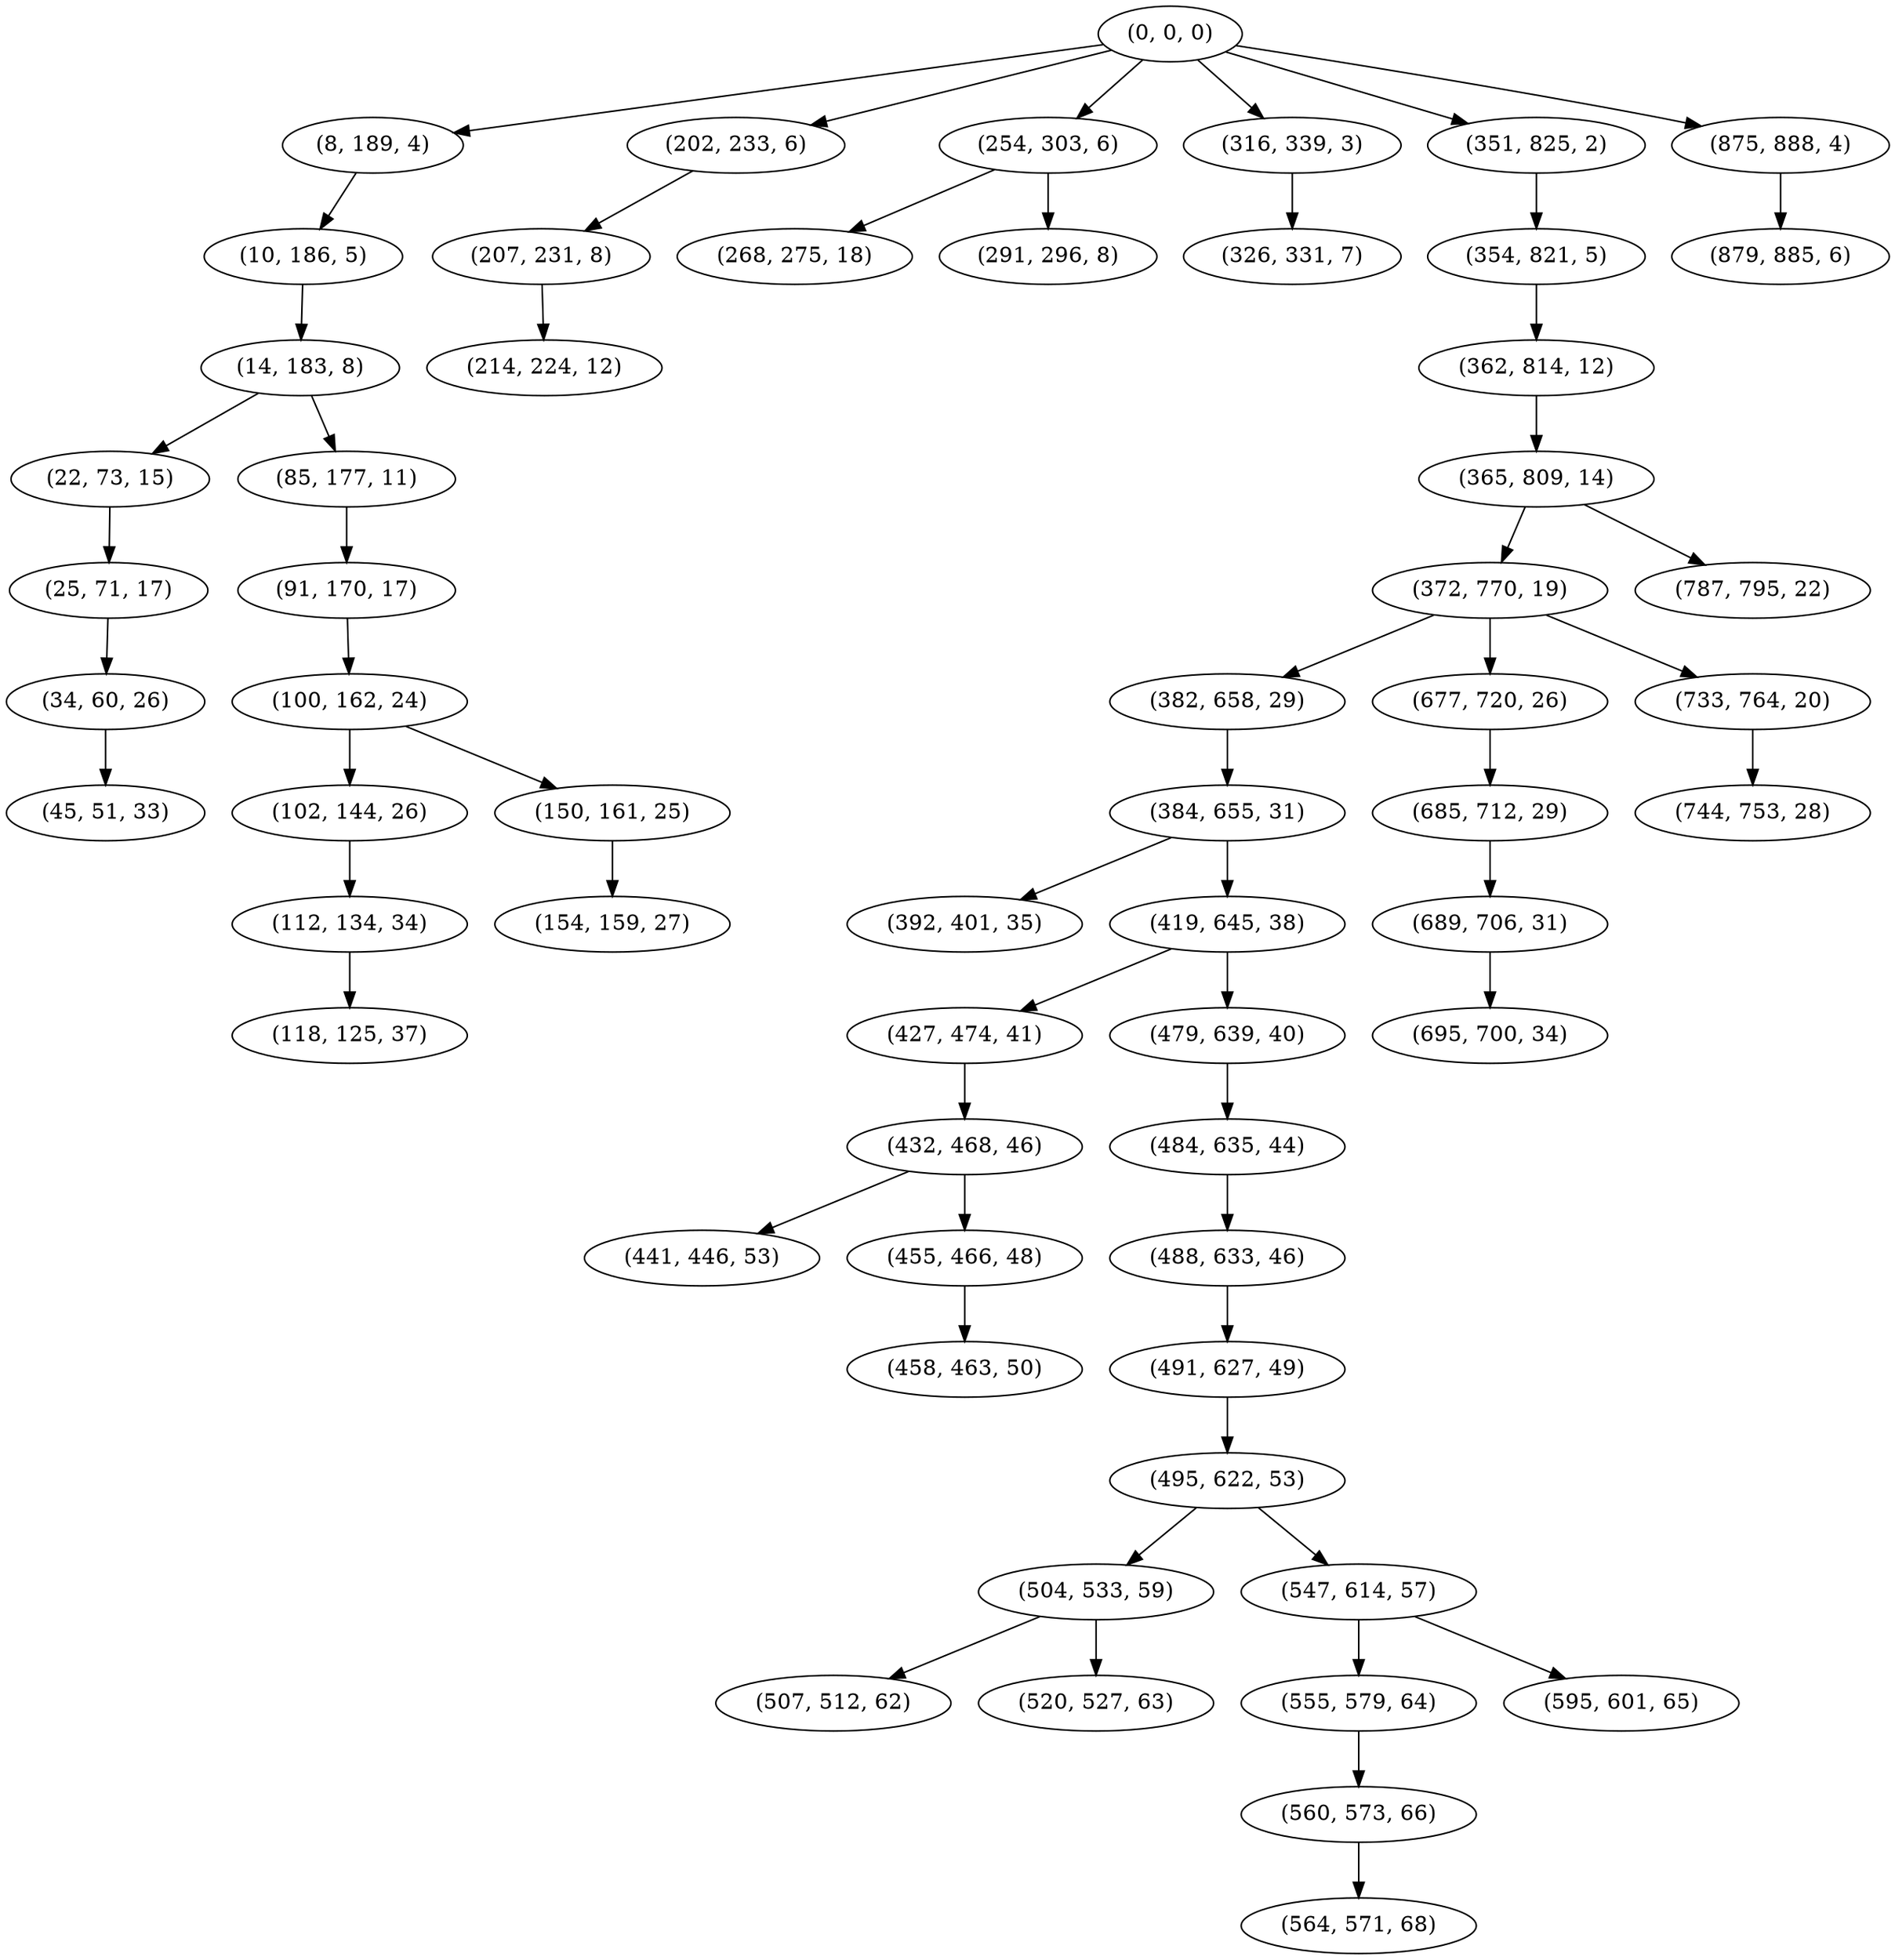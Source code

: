 digraph tree {
    "(0, 0, 0)";
    "(8, 189, 4)";
    "(10, 186, 5)";
    "(14, 183, 8)";
    "(22, 73, 15)";
    "(25, 71, 17)";
    "(34, 60, 26)";
    "(45, 51, 33)";
    "(85, 177, 11)";
    "(91, 170, 17)";
    "(100, 162, 24)";
    "(102, 144, 26)";
    "(112, 134, 34)";
    "(118, 125, 37)";
    "(150, 161, 25)";
    "(154, 159, 27)";
    "(202, 233, 6)";
    "(207, 231, 8)";
    "(214, 224, 12)";
    "(254, 303, 6)";
    "(268, 275, 18)";
    "(291, 296, 8)";
    "(316, 339, 3)";
    "(326, 331, 7)";
    "(351, 825, 2)";
    "(354, 821, 5)";
    "(362, 814, 12)";
    "(365, 809, 14)";
    "(372, 770, 19)";
    "(382, 658, 29)";
    "(384, 655, 31)";
    "(392, 401, 35)";
    "(419, 645, 38)";
    "(427, 474, 41)";
    "(432, 468, 46)";
    "(441, 446, 53)";
    "(455, 466, 48)";
    "(458, 463, 50)";
    "(479, 639, 40)";
    "(484, 635, 44)";
    "(488, 633, 46)";
    "(491, 627, 49)";
    "(495, 622, 53)";
    "(504, 533, 59)";
    "(507, 512, 62)";
    "(520, 527, 63)";
    "(547, 614, 57)";
    "(555, 579, 64)";
    "(560, 573, 66)";
    "(564, 571, 68)";
    "(595, 601, 65)";
    "(677, 720, 26)";
    "(685, 712, 29)";
    "(689, 706, 31)";
    "(695, 700, 34)";
    "(733, 764, 20)";
    "(744, 753, 28)";
    "(787, 795, 22)";
    "(875, 888, 4)";
    "(879, 885, 6)";
    "(0, 0, 0)" -> "(8, 189, 4)";
    "(0, 0, 0)" -> "(202, 233, 6)";
    "(0, 0, 0)" -> "(254, 303, 6)";
    "(0, 0, 0)" -> "(316, 339, 3)";
    "(0, 0, 0)" -> "(351, 825, 2)";
    "(0, 0, 0)" -> "(875, 888, 4)";
    "(8, 189, 4)" -> "(10, 186, 5)";
    "(10, 186, 5)" -> "(14, 183, 8)";
    "(14, 183, 8)" -> "(22, 73, 15)";
    "(14, 183, 8)" -> "(85, 177, 11)";
    "(22, 73, 15)" -> "(25, 71, 17)";
    "(25, 71, 17)" -> "(34, 60, 26)";
    "(34, 60, 26)" -> "(45, 51, 33)";
    "(85, 177, 11)" -> "(91, 170, 17)";
    "(91, 170, 17)" -> "(100, 162, 24)";
    "(100, 162, 24)" -> "(102, 144, 26)";
    "(100, 162, 24)" -> "(150, 161, 25)";
    "(102, 144, 26)" -> "(112, 134, 34)";
    "(112, 134, 34)" -> "(118, 125, 37)";
    "(150, 161, 25)" -> "(154, 159, 27)";
    "(202, 233, 6)" -> "(207, 231, 8)";
    "(207, 231, 8)" -> "(214, 224, 12)";
    "(254, 303, 6)" -> "(268, 275, 18)";
    "(254, 303, 6)" -> "(291, 296, 8)";
    "(316, 339, 3)" -> "(326, 331, 7)";
    "(351, 825, 2)" -> "(354, 821, 5)";
    "(354, 821, 5)" -> "(362, 814, 12)";
    "(362, 814, 12)" -> "(365, 809, 14)";
    "(365, 809, 14)" -> "(372, 770, 19)";
    "(365, 809, 14)" -> "(787, 795, 22)";
    "(372, 770, 19)" -> "(382, 658, 29)";
    "(372, 770, 19)" -> "(677, 720, 26)";
    "(372, 770, 19)" -> "(733, 764, 20)";
    "(382, 658, 29)" -> "(384, 655, 31)";
    "(384, 655, 31)" -> "(392, 401, 35)";
    "(384, 655, 31)" -> "(419, 645, 38)";
    "(419, 645, 38)" -> "(427, 474, 41)";
    "(419, 645, 38)" -> "(479, 639, 40)";
    "(427, 474, 41)" -> "(432, 468, 46)";
    "(432, 468, 46)" -> "(441, 446, 53)";
    "(432, 468, 46)" -> "(455, 466, 48)";
    "(455, 466, 48)" -> "(458, 463, 50)";
    "(479, 639, 40)" -> "(484, 635, 44)";
    "(484, 635, 44)" -> "(488, 633, 46)";
    "(488, 633, 46)" -> "(491, 627, 49)";
    "(491, 627, 49)" -> "(495, 622, 53)";
    "(495, 622, 53)" -> "(504, 533, 59)";
    "(495, 622, 53)" -> "(547, 614, 57)";
    "(504, 533, 59)" -> "(507, 512, 62)";
    "(504, 533, 59)" -> "(520, 527, 63)";
    "(547, 614, 57)" -> "(555, 579, 64)";
    "(547, 614, 57)" -> "(595, 601, 65)";
    "(555, 579, 64)" -> "(560, 573, 66)";
    "(560, 573, 66)" -> "(564, 571, 68)";
    "(677, 720, 26)" -> "(685, 712, 29)";
    "(685, 712, 29)" -> "(689, 706, 31)";
    "(689, 706, 31)" -> "(695, 700, 34)";
    "(733, 764, 20)" -> "(744, 753, 28)";
    "(875, 888, 4)" -> "(879, 885, 6)";
}
